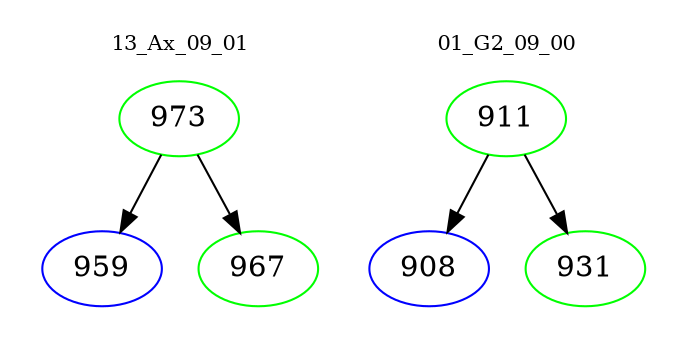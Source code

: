 digraph{
subgraph cluster_0 {
color = white
label = "13_Ax_09_01";
fontsize=10;
T0_973 [label="973", color="green"]
T0_973 -> T0_959 [color="black"]
T0_959 [label="959", color="blue"]
T0_973 -> T0_967 [color="black"]
T0_967 [label="967", color="green"]
}
subgraph cluster_1 {
color = white
label = "01_G2_09_00";
fontsize=10;
T1_911 [label="911", color="green"]
T1_911 -> T1_908 [color="black"]
T1_908 [label="908", color="blue"]
T1_911 -> T1_931 [color="black"]
T1_931 [label="931", color="green"]
}
}
